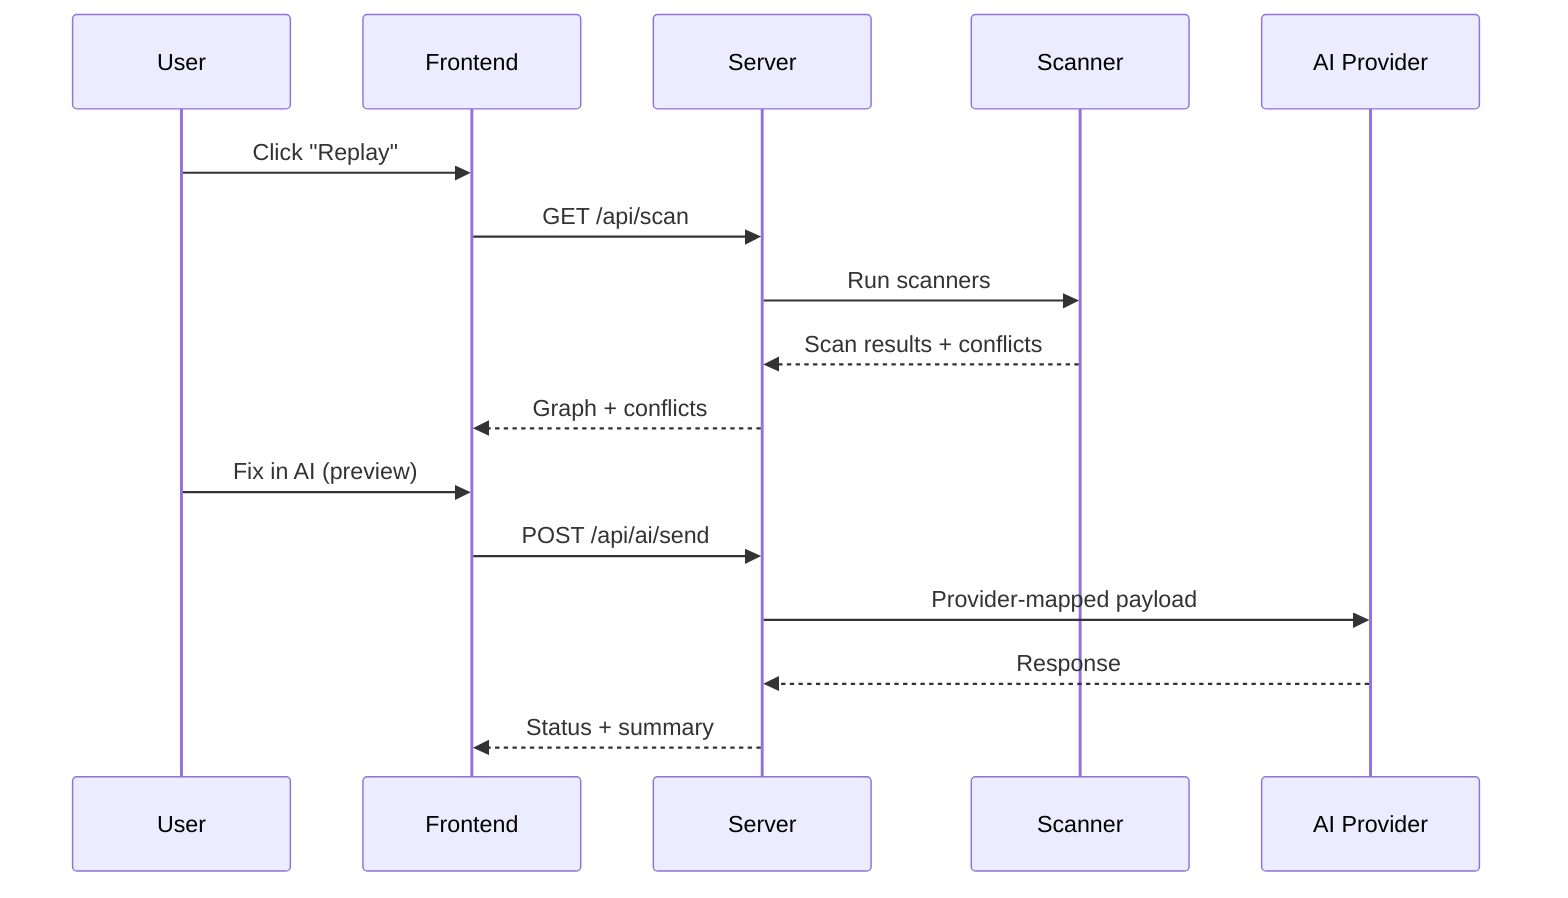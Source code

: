 sequenceDiagram
  participant U as User
  participant UI as Frontend
  participant S as Server
  participant SC as Scanner
  participant AI as AI Provider
  U->>UI: Click "Replay"
  UI->>S: GET /api/scan
  S->>SC: Run scanners
  SC-->>S: Scan results + conflicts
  S-->>UI: Graph + conflicts
  U->>UI: Fix in AI (preview)
  UI->>S: POST /api/ai/send
  S->>AI: Provider-mapped payload
  AI-->>S: Response
  S-->>UI: Status + summary